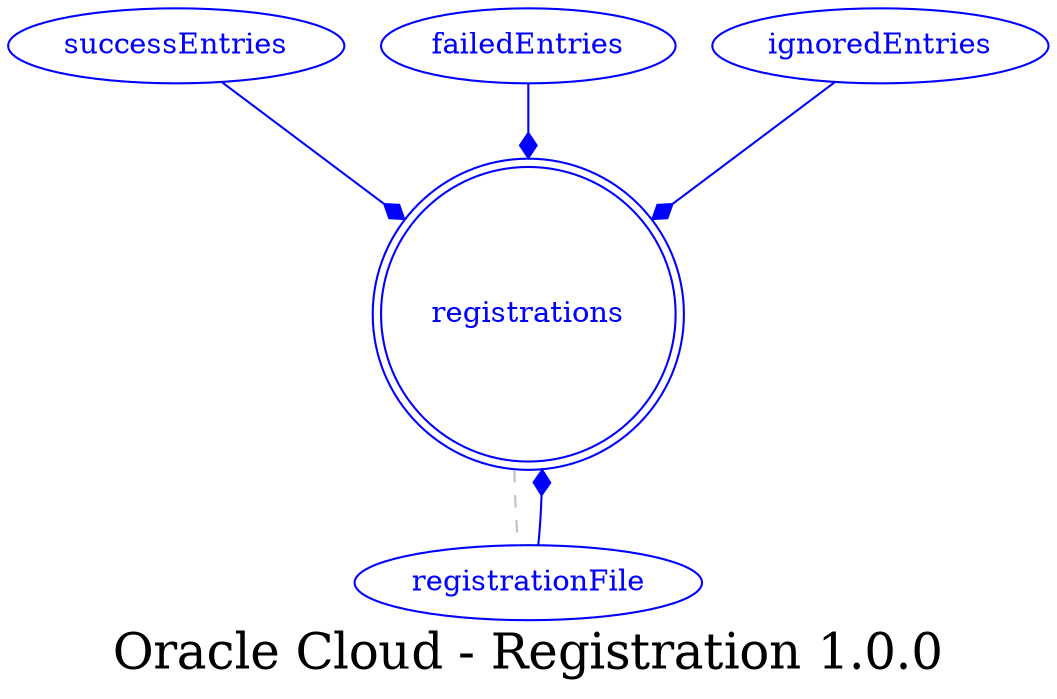 digraph LexiconGraph {
graph[label="Oracle Cloud - Registration 1.0.0", fontsize=24]
splines=true
"registrations" [color=blue, fontcolor=blue, shape=doublecircle]
"successEntries" -> "registrations" [color=blue, fontcolor=blue, arrowhead=diamond, arrowtail=none]
"successEntries" [color=blue, fontcolor=blue, shape=ellipse]
"failedEntries" -> "registrations" [color=blue, fontcolor=blue, arrowhead=diamond, arrowtail=none]
"failedEntries" [color=blue, fontcolor=blue, shape=ellipse]
"ignoredEntries" -> "registrations" [color=blue, fontcolor=blue, arrowhead=diamond, arrowtail=none]
"ignoredEntries" [color=blue, fontcolor=blue, shape=ellipse]
"registrationFile" -> "registrations" [color=blue, fontcolor=blue, arrowhead=diamond, arrowtail=none]
"registrationFile" [color=blue, fontcolor=blue, shape=ellipse]
"registrations" -> "registrationFile" [color=grey, fontcolor=grey, arrowhead=none, arrowtail=none, style=dashed]
}

